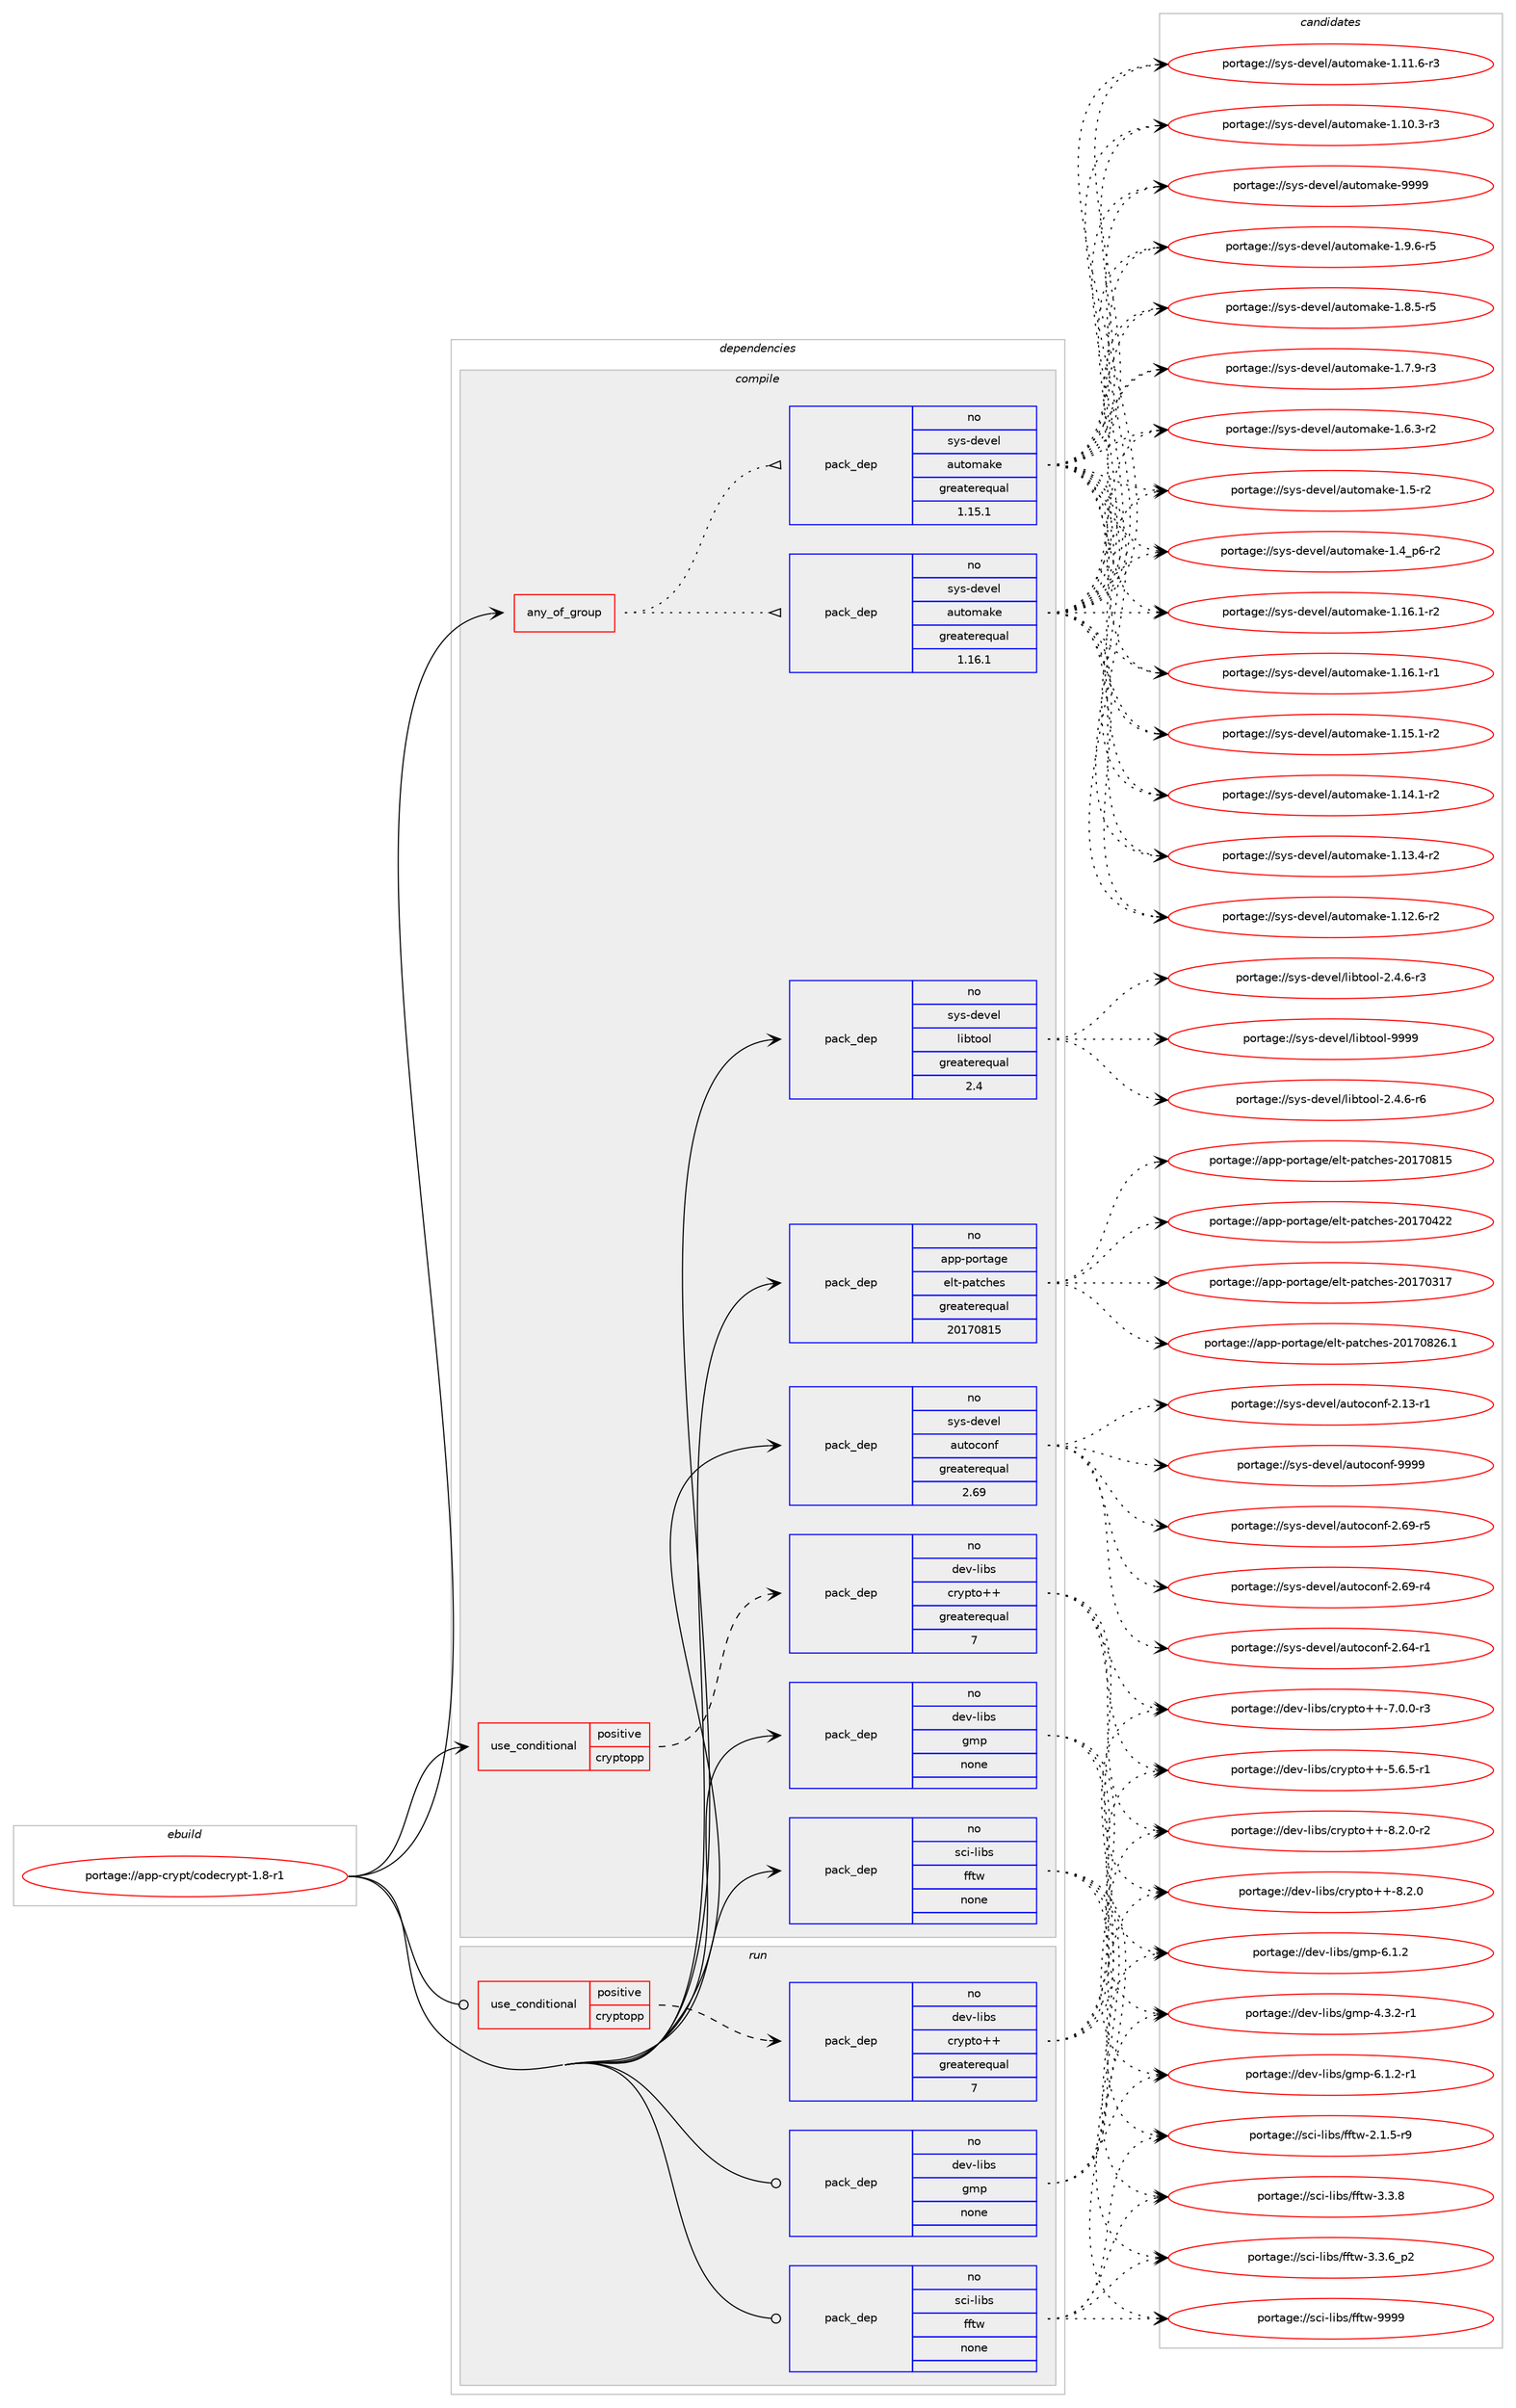 digraph prolog {

# *************
# Graph options
# *************

newrank=true;
concentrate=true;
compound=true;
graph [rankdir=LR,fontname=Helvetica,fontsize=10,ranksep=1.5];#, ranksep=2.5, nodesep=0.2];
edge  [arrowhead=vee];
node  [fontname=Helvetica,fontsize=10];

# **********
# The ebuild
# **********

subgraph cluster_leftcol {
color=gray;
label=<<i>ebuild</i>>;
id [label="portage://app-crypt/codecrypt-1.8-r1", color=red, width=4, href="../app-crypt/codecrypt-1.8-r1.svg"];
}

# ****************
# The dependencies
# ****************

subgraph cluster_midcol {
color=gray;
label=<<i>dependencies</i>>;
subgraph cluster_compile {
fillcolor="#eeeeee";
style=filled;
label=<<i>compile</i>>;
subgraph any8271 {
dependency643607 [label=<<TABLE BORDER="0" CELLBORDER="1" CELLSPACING="0" CELLPADDING="4"><TR><TD CELLPADDING="10">any_of_group</TD></TR></TABLE>>, shape=none, color=red];subgraph pack483382 {
dependency643608 [label=<<TABLE BORDER="0" CELLBORDER="1" CELLSPACING="0" CELLPADDING="4" WIDTH="220"><TR><TD ROWSPAN="6" CELLPADDING="30">pack_dep</TD></TR><TR><TD WIDTH="110">no</TD></TR><TR><TD>sys-devel</TD></TR><TR><TD>automake</TD></TR><TR><TD>greaterequal</TD></TR><TR><TD>1.16.1</TD></TR></TABLE>>, shape=none, color=blue];
}
dependency643607:e -> dependency643608:w [weight=20,style="dotted",arrowhead="oinv"];
subgraph pack483383 {
dependency643609 [label=<<TABLE BORDER="0" CELLBORDER="1" CELLSPACING="0" CELLPADDING="4" WIDTH="220"><TR><TD ROWSPAN="6" CELLPADDING="30">pack_dep</TD></TR><TR><TD WIDTH="110">no</TD></TR><TR><TD>sys-devel</TD></TR><TR><TD>automake</TD></TR><TR><TD>greaterequal</TD></TR><TR><TD>1.15.1</TD></TR></TABLE>>, shape=none, color=blue];
}
dependency643607:e -> dependency643609:w [weight=20,style="dotted",arrowhead="oinv"];
}
id:e -> dependency643607:w [weight=20,style="solid",arrowhead="vee"];
subgraph cond151661 {
dependency643610 [label=<<TABLE BORDER="0" CELLBORDER="1" CELLSPACING="0" CELLPADDING="4"><TR><TD ROWSPAN="3" CELLPADDING="10">use_conditional</TD></TR><TR><TD>positive</TD></TR><TR><TD>cryptopp</TD></TR></TABLE>>, shape=none, color=red];
subgraph pack483384 {
dependency643611 [label=<<TABLE BORDER="0" CELLBORDER="1" CELLSPACING="0" CELLPADDING="4" WIDTH="220"><TR><TD ROWSPAN="6" CELLPADDING="30">pack_dep</TD></TR><TR><TD WIDTH="110">no</TD></TR><TR><TD>dev-libs</TD></TR><TR><TD>crypto++</TD></TR><TR><TD>greaterequal</TD></TR><TR><TD>7</TD></TR></TABLE>>, shape=none, color=blue];
}
dependency643610:e -> dependency643611:w [weight=20,style="dashed",arrowhead="vee"];
}
id:e -> dependency643610:w [weight=20,style="solid",arrowhead="vee"];
subgraph pack483385 {
dependency643612 [label=<<TABLE BORDER="0" CELLBORDER="1" CELLSPACING="0" CELLPADDING="4" WIDTH="220"><TR><TD ROWSPAN="6" CELLPADDING="30">pack_dep</TD></TR><TR><TD WIDTH="110">no</TD></TR><TR><TD>app-portage</TD></TR><TR><TD>elt-patches</TD></TR><TR><TD>greaterequal</TD></TR><TR><TD>20170815</TD></TR></TABLE>>, shape=none, color=blue];
}
id:e -> dependency643612:w [weight=20,style="solid",arrowhead="vee"];
subgraph pack483386 {
dependency643613 [label=<<TABLE BORDER="0" CELLBORDER="1" CELLSPACING="0" CELLPADDING="4" WIDTH="220"><TR><TD ROWSPAN="6" CELLPADDING="30">pack_dep</TD></TR><TR><TD WIDTH="110">no</TD></TR><TR><TD>dev-libs</TD></TR><TR><TD>gmp</TD></TR><TR><TD>none</TD></TR><TR><TD></TD></TR></TABLE>>, shape=none, color=blue];
}
id:e -> dependency643613:w [weight=20,style="solid",arrowhead="vee"];
subgraph pack483387 {
dependency643614 [label=<<TABLE BORDER="0" CELLBORDER="1" CELLSPACING="0" CELLPADDING="4" WIDTH="220"><TR><TD ROWSPAN="6" CELLPADDING="30">pack_dep</TD></TR><TR><TD WIDTH="110">no</TD></TR><TR><TD>sci-libs</TD></TR><TR><TD>fftw</TD></TR><TR><TD>none</TD></TR><TR><TD></TD></TR></TABLE>>, shape=none, color=blue];
}
id:e -> dependency643614:w [weight=20,style="solid",arrowhead="vee"];
subgraph pack483388 {
dependency643615 [label=<<TABLE BORDER="0" CELLBORDER="1" CELLSPACING="0" CELLPADDING="4" WIDTH="220"><TR><TD ROWSPAN="6" CELLPADDING="30">pack_dep</TD></TR><TR><TD WIDTH="110">no</TD></TR><TR><TD>sys-devel</TD></TR><TR><TD>autoconf</TD></TR><TR><TD>greaterequal</TD></TR><TR><TD>2.69</TD></TR></TABLE>>, shape=none, color=blue];
}
id:e -> dependency643615:w [weight=20,style="solid",arrowhead="vee"];
subgraph pack483389 {
dependency643616 [label=<<TABLE BORDER="0" CELLBORDER="1" CELLSPACING="0" CELLPADDING="4" WIDTH="220"><TR><TD ROWSPAN="6" CELLPADDING="30">pack_dep</TD></TR><TR><TD WIDTH="110">no</TD></TR><TR><TD>sys-devel</TD></TR><TR><TD>libtool</TD></TR><TR><TD>greaterequal</TD></TR><TR><TD>2.4</TD></TR></TABLE>>, shape=none, color=blue];
}
id:e -> dependency643616:w [weight=20,style="solid",arrowhead="vee"];
}
subgraph cluster_compileandrun {
fillcolor="#eeeeee";
style=filled;
label=<<i>compile and run</i>>;
}
subgraph cluster_run {
fillcolor="#eeeeee";
style=filled;
label=<<i>run</i>>;
subgraph cond151662 {
dependency643617 [label=<<TABLE BORDER="0" CELLBORDER="1" CELLSPACING="0" CELLPADDING="4"><TR><TD ROWSPAN="3" CELLPADDING="10">use_conditional</TD></TR><TR><TD>positive</TD></TR><TR><TD>cryptopp</TD></TR></TABLE>>, shape=none, color=red];
subgraph pack483390 {
dependency643618 [label=<<TABLE BORDER="0" CELLBORDER="1" CELLSPACING="0" CELLPADDING="4" WIDTH="220"><TR><TD ROWSPAN="6" CELLPADDING="30">pack_dep</TD></TR><TR><TD WIDTH="110">no</TD></TR><TR><TD>dev-libs</TD></TR><TR><TD>crypto++</TD></TR><TR><TD>greaterequal</TD></TR><TR><TD>7</TD></TR></TABLE>>, shape=none, color=blue];
}
dependency643617:e -> dependency643618:w [weight=20,style="dashed",arrowhead="vee"];
}
id:e -> dependency643617:w [weight=20,style="solid",arrowhead="odot"];
subgraph pack483391 {
dependency643619 [label=<<TABLE BORDER="0" CELLBORDER="1" CELLSPACING="0" CELLPADDING="4" WIDTH="220"><TR><TD ROWSPAN="6" CELLPADDING="30">pack_dep</TD></TR><TR><TD WIDTH="110">no</TD></TR><TR><TD>dev-libs</TD></TR><TR><TD>gmp</TD></TR><TR><TD>none</TD></TR><TR><TD></TD></TR></TABLE>>, shape=none, color=blue];
}
id:e -> dependency643619:w [weight=20,style="solid",arrowhead="odot"];
subgraph pack483392 {
dependency643620 [label=<<TABLE BORDER="0" CELLBORDER="1" CELLSPACING="0" CELLPADDING="4" WIDTH="220"><TR><TD ROWSPAN="6" CELLPADDING="30">pack_dep</TD></TR><TR><TD WIDTH="110">no</TD></TR><TR><TD>sci-libs</TD></TR><TR><TD>fftw</TD></TR><TR><TD>none</TD></TR><TR><TD></TD></TR></TABLE>>, shape=none, color=blue];
}
id:e -> dependency643620:w [weight=20,style="solid",arrowhead="odot"];
}
}

# **************
# The candidates
# **************

subgraph cluster_choices {
rank=same;
color=gray;
label=<<i>candidates</i>>;

subgraph choice483382 {
color=black;
nodesep=1;
choice115121115451001011181011084797117116111109971071014557575757 [label="portage://sys-devel/automake-9999", color=red, width=4,href="../sys-devel/automake-9999.svg"];
choice115121115451001011181011084797117116111109971071014549465746544511453 [label="portage://sys-devel/automake-1.9.6-r5", color=red, width=4,href="../sys-devel/automake-1.9.6-r5.svg"];
choice115121115451001011181011084797117116111109971071014549465646534511453 [label="portage://sys-devel/automake-1.8.5-r5", color=red, width=4,href="../sys-devel/automake-1.8.5-r5.svg"];
choice115121115451001011181011084797117116111109971071014549465546574511451 [label="portage://sys-devel/automake-1.7.9-r3", color=red, width=4,href="../sys-devel/automake-1.7.9-r3.svg"];
choice115121115451001011181011084797117116111109971071014549465446514511450 [label="portage://sys-devel/automake-1.6.3-r2", color=red, width=4,href="../sys-devel/automake-1.6.3-r2.svg"];
choice11512111545100101118101108479711711611110997107101454946534511450 [label="portage://sys-devel/automake-1.5-r2", color=red, width=4,href="../sys-devel/automake-1.5-r2.svg"];
choice115121115451001011181011084797117116111109971071014549465295112544511450 [label="portage://sys-devel/automake-1.4_p6-r2", color=red, width=4,href="../sys-devel/automake-1.4_p6-r2.svg"];
choice11512111545100101118101108479711711611110997107101454946495446494511450 [label="portage://sys-devel/automake-1.16.1-r2", color=red, width=4,href="../sys-devel/automake-1.16.1-r2.svg"];
choice11512111545100101118101108479711711611110997107101454946495446494511449 [label="portage://sys-devel/automake-1.16.1-r1", color=red, width=4,href="../sys-devel/automake-1.16.1-r1.svg"];
choice11512111545100101118101108479711711611110997107101454946495346494511450 [label="portage://sys-devel/automake-1.15.1-r2", color=red, width=4,href="../sys-devel/automake-1.15.1-r2.svg"];
choice11512111545100101118101108479711711611110997107101454946495246494511450 [label="portage://sys-devel/automake-1.14.1-r2", color=red, width=4,href="../sys-devel/automake-1.14.1-r2.svg"];
choice11512111545100101118101108479711711611110997107101454946495146524511450 [label="portage://sys-devel/automake-1.13.4-r2", color=red, width=4,href="../sys-devel/automake-1.13.4-r2.svg"];
choice11512111545100101118101108479711711611110997107101454946495046544511450 [label="portage://sys-devel/automake-1.12.6-r2", color=red, width=4,href="../sys-devel/automake-1.12.6-r2.svg"];
choice11512111545100101118101108479711711611110997107101454946494946544511451 [label="portage://sys-devel/automake-1.11.6-r3", color=red, width=4,href="../sys-devel/automake-1.11.6-r3.svg"];
choice11512111545100101118101108479711711611110997107101454946494846514511451 [label="portage://sys-devel/automake-1.10.3-r3", color=red, width=4,href="../sys-devel/automake-1.10.3-r3.svg"];
dependency643608:e -> choice115121115451001011181011084797117116111109971071014557575757:w [style=dotted,weight="100"];
dependency643608:e -> choice115121115451001011181011084797117116111109971071014549465746544511453:w [style=dotted,weight="100"];
dependency643608:e -> choice115121115451001011181011084797117116111109971071014549465646534511453:w [style=dotted,weight="100"];
dependency643608:e -> choice115121115451001011181011084797117116111109971071014549465546574511451:w [style=dotted,weight="100"];
dependency643608:e -> choice115121115451001011181011084797117116111109971071014549465446514511450:w [style=dotted,weight="100"];
dependency643608:e -> choice11512111545100101118101108479711711611110997107101454946534511450:w [style=dotted,weight="100"];
dependency643608:e -> choice115121115451001011181011084797117116111109971071014549465295112544511450:w [style=dotted,weight="100"];
dependency643608:e -> choice11512111545100101118101108479711711611110997107101454946495446494511450:w [style=dotted,weight="100"];
dependency643608:e -> choice11512111545100101118101108479711711611110997107101454946495446494511449:w [style=dotted,weight="100"];
dependency643608:e -> choice11512111545100101118101108479711711611110997107101454946495346494511450:w [style=dotted,weight="100"];
dependency643608:e -> choice11512111545100101118101108479711711611110997107101454946495246494511450:w [style=dotted,weight="100"];
dependency643608:e -> choice11512111545100101118101108479711711611110997107101454946495146524511450:w [style=dotted,weight="100"];
dependency643608:e -> choice11512111545100101118101108479711711611110997107101454946495046544511450:w [style=dotted,weight="100"];
dependency643608:e -> choice11512111545100101118101108479711711611110997107101454946494946544511451:w [style=dotted,weight="100"];
dependency643608:e -> choice11512111545100101118101108479711711611110997107101454946494846514511451:w [style=dotted,weight="100"];
}
subgraph choice483383 {
color=black;
nodesep=1;
choice115121115451001011181011084797117116111109971071014557575757 [label="portage://sys-devel/automake-9999", color=red, width=4,href="../sys-devel/automake-9999.svg"];
choice115121115451001011181011084797117116111109971071014549465746544511453 [label="portage://sys-devel/automake-1.9.6-r5", color=red, width=4,href="../sys-devel/automake-1.9.6-r5.svg"];
choice115121115451001011181011084797117116111109971071014549465646534511453 [label="portage://sys-devel/automake-1.8.5-r5", color=red, width=4,href="../sys-devel/automake-1.8.5-r5.svg"];
choice115121115451001011181011084797117116111109971071014549465546574511451 [label="portage://sys-devel/automake-1.7.9-r3", color=red, width=4,href="../sys-devel/automake-1.7.9-r3.svg"];
choice115121115451001011181011084797117116111109971071014549465446514511450 [label="portage://sys-devel/automake-1.6.3-r2", color=red, width=4,href="../sys-devel/automake-1.6.3-r2.svg"];
choice11512111545100101118101108479711711611110997107101454946534511450 [label="portage://sys-devel/automake-1.5-r2", color=red, width=4,href="../sys-devel/automake-1.5-r2.svg"];
choice115121115451001011181011084797117116111109971071014549465295112544511450 [label="portage://sys-devel/automake-1.4_p6-r2", color=red, width=4,href="../sys-devel/automake-1.4_p6-r2.svg"];
choice11512111545100101118101108479711711611110997107101454946495446494511450 [label="portage://sys-devel/automake-1.16.1-r2", color=red, width=4,href="../sys-devel/automake-1.16.1-r2.svg"];
choice11512111545100101118101108479711711611110997107101454946495446494511449 [label="portage://sys-devel/automake-1.16.1-r1", color=red, width=4,href="../sys-devel/automake-1.16.1-r1.svg"];
choice11512111545100101118101108479711711611110997107101454946495346494511450 [label="portage://sys-devel/automake-1.15.1-r2", color=red, width=4,href="../sys-devel/automake-1.15.1-r2.svg"];
choice11512111545100101118101108479711711611110997107101454946495246494511450 [label="portage://sys-devel/automake-1.14.1-r2", color=red, width=4,href="../sys-devel/automake-1.14.1-r2.svg"];
choice11512111545100101118101108479711711611110997107101454946495146524511450 [label="portage://sys-devel/automake-1.13.4-r2", color=red, width=4,href="../sys-devel/automake-1.13.4-r2.svg"];
choice11512111545100101118101108479711711611110997107101454946495046544511450 [label="portage://sys-devel/automake-1.12.6-r2", color=red, width=4,href="../sys-devel/automake-1.12.6-r2.svg"];
choice11512111545100101118101108479711711611110997107101454946494946544511451 [label="portage://sys-devel/automake-1.11.6-r3", color=red, width=4,href="../sys-devel/automake-1.11.6-r3.svg"];
choice11512111545100101118101108479711711611110997107101454946494846514511451 [label="portage://sys-devel/automake-1.10.3-r3", color=red, width=4,href="../sys-devel/automake-1.10.3-r3.svg"];
dependency643609:e -> choice115121115451001011181011084797117116111109971071014557575757:w [style=dotted,weight="100"];
dependency643609:e -> choice115121115451001011181011084797117116111109971071014549465746544511453:w [style=dotted,weight="100"];
dependency643609:e -> choice115121115451001011181011084797117116111109971071014549465646534511453:w [style=dotted,weight="100"];
dependency643609:e -> choice115121115451001011181011084797117116111109971071014549465546574511451:w [style=dotted,weight="100"];
dependency643609:e -> choice115121115451001011181011084797117116111109971071014549465446514511450:w [style=dotted,weight="100"];
dependency643609:e -> choice11512111545100101118101108479711711611110997107101454946534511450:w [style=dotted,weight="100"];
dependency643609:e -> choice115121115451001011181011084797117116111109971071014549465295112544511450:w [style=dotted,weight="100"];
dependency643609:e -> choice11512111545100101118101108479711711611110997107101454946495446494511450:w [style=dotted,weight="100"];
dependency643609:e -> choice11512111545100101118101108479711711611110997107101454946495446494511449:w [style=dotted,weight="100"];
dependency643609:e -> choice11512111545100101118101108479711711611110997107101454946495346494511450:w [style=dotted,weight="100"];
dependency643609:e -> choice11512111545100101118101108479711711611110997107101454946495246494511450:w [style=dotted,weight="100"];
dependency643609:e -> choice11512111545100101118101108479711711611110997107101454946495146524511450:w [style=dotted,weight="100"];
dependency643609:e -> choice11512111545100101118101108479711711611110997107101454946495046544511450:w [style=dotted,weight="100"];
dependency643609:e -> choice11512111545100101118101108479711711611110997107101454946494946544511451:w [style=dotted,weight="100"];
dependency643609:e -> choice11512111545100101118101108479711711611110997107101454946494846514511451:w [style=dotted,weight="100"];
}
subgraph choice483384 {
color=black;
nodesep=1;
choice1001011184510810598115479911412111211611143434556465046484511450 [label="portage://dev-libs/crypto++-8.2.0-r2", color=red, width=4,href="../dev-libs/crypto++-8.2.0-r2.svg"];
choice100101118451081059811547991141211121161114343455646504648 [label="portage://dev-libs/crypto++-8.2.0", color=red, width=4,href="../dev-libs/crypto++-8.2.0.svg"];
choice1001011184510810598115479911412111211611143434555464846484511451 [label="portage://dev-libs/crypto++-7.0.0-r3", color=red, width=4,href="../dev-libs/crypto++-7.0.0-r3.svg"];
choice1001011184510810598115479911412111211611143434553465446534511449 [label="portage://dev-libs/crypto++-5.6.5-r1", color=red, width=4,href="../dev-libs/crypto++-5.6.5-r1.svg"];
dependency643611:e -> choice1001011184510810598115479911412111211611143434556465046484511450:w [style=dotted,weight="100"];
dependency643611:e -> choice100101118451081059811547991141211121161114343455646504648:w [style=dotted,weight="100"];
dependency643611:e -> choice1001011184510810598115479911412111211611143434555464846484511451:w [style=dotted,weight="100"];
dependency643611:e -> choice1001011184510810598115479911412111211611143434553465446534511449:w [style=dotted,weight="100"];
}
subgraph choice483385 {
color=black;
nodesep=1;
choice971121124511211111411697103101471011081164511297116991041011154550484955485650544649 [label="portage://app-portage/elt-patches-20170826.1", color=red, width=4,href="../app-portage/elt-patches-20170826.1.svg"];
choice97112112451121111141169710310147101108116451129711699104101115455048495548564953 [label="portage://app-portage/elt-patches-20170815", color=red, width=4,href="../app-portage/elt-patches-20170815.svg"];
choice97112112451121111141169710310147101108116451129711699104101115455048495548525050 [label="portage://app-portage/elt-patches-20170422", color=red, width=4,href="../app-portage/elt-patches-20170422.svg"];
choice97112112451121111141169710310147101108116451129711699104101115455048495548514955 [label="portage://app-portage/elt-patches-20170317", color=red, width=4,href="../app-portage/elt-patches-20170317.svg"];
dependency643612:e -> choice971121124511211111411697103101471011081164511297116991041011154550484955485650544649:w [style=dotted,weight="100"];
dependency643612:e -> choice97112112451121111141169710310147101108116451129711699104101115455048495548564953:w [style=dotted,weight="100"];
dependency643612:e -> choice97112112451121111141169710310147101108116451129711699104101115455048495548525050:w [style=dotted,weight="100"];
dependency643612:e -> choice97112112451121111141169710310147101108116451129711699104101115455048495548514955:w [style=dotted,weight="100"];
}
subgraph choice483386 {
color=black;
nodesep=1;
choice1001011184510810598115471031091124554464946504511449 [label="portage://dev-libs/gmp-6.1.2-r1", color=red, width=4,href="../dev-libs/gmp-6.1.2-r1.svg"];
choice100101118451081059811547103109112455446494650 [label="portage://dev-libs/gmp-6.1.2", color=red, width=4,href="../dev-libs/gmp-6.1.2.svg"];
choice1001011184510810598115471031091124552465146504511449 [label="portage://dev-libs/gmp-4.3.2-r1", color=red, width=4,href="../dev-libs/gmp-4.3.2-r1.svg"];
dependency643613:e -> choice1001011184510810598115471031091124554464946504511449:w [style=dotted,weight="100"];
dependency643613:e -> choice100101118451081059811547103109112455446494650:w [style=dotted,weight="100"];
dependency643613:e -> choice1001011184510810598115471031091124552465146504511449:w [style=dotted,weight="100"];
}
subgraph choice483387 {
color=black;
nodesep=1;
choice115991054510810598115471021021161194557575757 [label="portage://sci-libs/fftw-9999", color=red, width=4,href="../sci-libs/fftw-9999.svg"];
choice11599105451081059811547102102116119455146514656 [label="portage://sci-libs/fftw-3.3.8", color=red, width=4,href="../sci-libs/fftw-3.3.8.svg"];
choice115991054510810598115471021021161194551465146549511250 [label="portage://sci-libs/fftw-3.3.6_p2", color=red, width=4,href="../sci-libs/fftw-3.3.6_p2.svg"];
choice115991054510810598115471021021161194550464946534511457 [label="portage://sci-libs/fftw-2.1.5-r9", color=red, width=4,href="../sci-libs/fftw-2.1.5-r9.svg"];
dependency643614:e -> choice115991054510810598115471021021161194557575757:w [style=dotted,weight="100"];
dependency643614:e -> choice11599105451081059811547102102116119455146514656:w [style=dotted,weight="100"];
dependency643614:e -> choice115991054510810598115471021021161194551465146549511250:w [style=dotted,weight="100"];
dependency643614:e -> choice115991054510810598115471021021161194550464946534511457:w [style=dotted,weight="100"];
}
subgraph choice483388 {
color=black;
nodesep=1;
choice115121115451001011181011084797117116111991111101024557575757 [label="portage://sys-devel/autoconf-9999", color=red, width=4,href="../sys-devel/autoconf-9999.svg"];
choice1151211154510010111810110847971171161119911111010245504654574511453 [label="portage://sys-devel/autoconf-2.69-r5", color=red, width=4,href="../sys-devel/autoconf-2.69-r5.svg"];
choice1151211154510010111810110847971171161119911111010245504654574511452 [label="portage://sys-devel/autoconf-2.69-r4", color=red, width=4,href="../sys-devel/autoconf-2.69-r4.svg"];
choice1151211154510010111810110847971171161119911111010245504654524511449 [label="portage://sys-devel/autoconf-2.64-r1", color=red, width=4,href="../sys-devel/autoconf-2.64-r1.svg"];
choice1151211154510010111810110847971171161119911111010245504649514511449 [label="portage://sys-devel/autoconf-2.13-r1", color=red, width=4,href="../sys-devel/autoconf-2.13-r1.svg"];
dependency643615:e -> choice115121115451001011181011084797117116111991111101024557575757:w [style=dotted,weight="100"];
dependency643615:e -> choice1151211154510010111810110847971171161119911111010245504654574511453:w [style=dotted,weight="100"];
dependency643615:e -> choice1151211154510010111810110847971171161119911111010245504654574511452:w [style=dotted,weight="100"];
dependency643615:e -> choice1151211154510010111810110847971171161119911111010245504654524511449:w [style=dotted,weight="100"];
dependency643615:e -> choice1151211154510010111810110847971171161119911111010245504649514511449:w [style=dotted,weight="100"];
}
subgraph choice483389 {
color=black;
nodesep=1;
choice1151211154510010111810110847108105981161111111084557575757 [label="portage://sys-devel/libtool-9999", color=red, width=4,href="../sys-devel/libtool-9999.svg"];
choice1151211154510010111810110847108105981161111111084550465246544511454 [label="portage://sys-devel/libtool-2.4.6-r6", color=red, width=4,href="../sys-devel/libtool-2.4.6-r6.svg"];
choice1151211154510010111810110847108105981161111111084550465246544511451 [label="portage://sys-devel/libtool-2.4.6-r3", color=red, width=4,href="../sys-devel/libtool-2.4.6-r3.svg"];
dependency643616:e -> choice1151211154510010111810110847108105981161111111084557575757:w [style=dotted,weight="100"];
dependency643616:e -> choice1151211154510010111810110847108105981161111111084550465246544511454:w [style=dotted,weight="100"];
dependency643616:e -> choice1151211154510010111810110847108105981161111111084550465246544511451:w [style=dotted,weight="100"];
}
subgraph choice483390 {
color=black;
nodesep=1;
choice1001011184510810598115479911412111211611143434556465046484511450 [label="portage://dev-libs/crypto++-8.2.0-r2", color=red, width=4,href="../dev-libs/crypto++-8.2.0-r2.svg"];
choice100101118451081059811547991141211121161114343455646504648 [label="portage://dev-libs/crypto++-8.2.0", color=red, width=4,href="../dev-libs/crypto++-8.2.0.svg"];
choice1001011184510810598115479911412111211611143434555464846484511451 [label="portage://dev-libs/crypto++-7.0.0-r3", color=red, width=4,href="../dev-libs/crypto++-7.0.0-r3.svg"];
choice1001011184510810598115479911412111211611143434553465446534511449 [label="portage://dev-libs/crypto++-5.6.5-r1", color=red, width=4,href="../dev-libs/crypto++-5.6.5-r1.svg"];
dependency643618:e -> choice1001011184510810598115479911412111211611143434556465046484511450:w [style=dotted,weight="100"];
dependency643618:e -> choice100101118451081059811547991141211121161114343455646504648:w [style=dotted,weight="100"];
dependency643618:e -> choice1001011184510810598115479911412111211611143434555464846484511451:w [style=dotted,weight="100"];
dependency643618:e -> choice1001011184510810598115479911412111211611143434553465446534511449:w [style=dotted,weight="100"];
}
subgraph choice483391 {
color=black;
nodesep=1;
choice1001011184510810598115471031091124554464946504511449 [label="portage://dev-libs/gmp-6.1.2-r1", color=red, width=4,href="../dev-libs/gmp-6.1.2-r1.svg"];
choice100101118451081059811547103109112455446494650 [label="portage://dev-libs/gmp-6.1.2", color=red, width=4,href="../dev-libs/gmp-6.1.2.svg"];
choice1001011184510810598115471031091124552465146504511449 [label="portage://dev-libs/gmp-4.3.2-r1", color=red, width=4,href="../dev-libs/gmp-4.3.2-r1.svg"];
dependency643619:e -> choice1001011184510810598115471031091124554464946504511449:w [style=dotted,weight="100"];
dependency643619:e -> choice100101118451081059811547103109112455446494650:w [style=dotted,weight="100"];
dependency643619:e -> choice1001011184510810598115471031091124552465146504511449:w [style=dotted,weight="100"];
}
subgraph choice483392 {
color=black;
nodesep=1;
choice115991054510810598115471021021161194557575757 [label="portage://sci-libs/fftw-9999", color=red, width=4,href="../sci-libs/fftw-9999.svg"];
choice11599105451081059811547102102116119455146514656 [label="portage://sci-libs/fftw-3.3.8", color=red, width=4,href="../sci-libs/fftw-3.3.8.svg"];
choice115991054510810598115471021021161194551465146549511250 [label="portage://sci-libs/fftw-3.3.6_p2", color=red, width=4,href="../sci-libs/fftw-3.3.6_p2.svg"];
choice115991054510810598115471021021161194550464946534511457 [label="portage://sci-libs/fftw-2.1.5-r9", color=red, width=4,href="../sci-libs/fftw-2.1.5-r9.svg"];
dependency643620:e -> choice115991054510810598115471021021161194557575757:w [style=dotted,weight="100"];
dependency643620:e -> choice11599105451081059811547102102116119455146514656:w [style=dotted,weight="100"];
dependency643620:e -> choice115991054510810598115471021021161194551465146549511250:w [style=dotted,weight="100"];
dependency643620:e -> choice115991054510810598115471021021161194550464946534511457:w [style=dotted,weight="100"];
}
}

}
